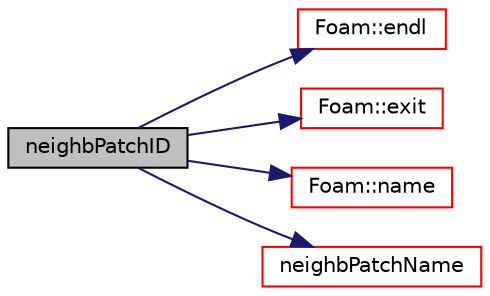 digraph "neighbPatchID"
{
  bgcolor="transparent";
  edge [fontname="Helvetica",fontsize="10",labelfontname="Helvetica",labelfontsize="10"];
  node [fontname="Helvetica",fontsize="10",shape=record];
  rankdir="LR";
  Node776 [label="neighbPatchID",height=0.2,width=0.4,color="black", fillcolor="grey75", style="filled", fontcolor="black"];
  Node776 -> Node777 [color="midnightblue",fontsize="10",style="solid",fontname="Helvetica"];
  Node777 [label="Foam::endl",height=0.2,width=0.4,color="red",URL="$a21851.html#a2db8fe02a0d3909e9351bb4275b23ce4",tooltip="Add newline and flush stream. "];
  Node776 -> Node779 [color="midnightblue",fontsize="10",style="solid",fontname="Helvetica"];
  Node779 [label="Foam::exit",height=0.2,width=0.4,color="red",URL="$a21851.html#a06ca7250d8e89caf05243ec094843642"];
  Node776 -> Node826 [color="midnightblue",fontsize="10",style="solid",fontname="Helvetica"];
  Node826 [label="Foam::name",height=0.2,width=0.4,color="red",URL="$a21851.html#adcb0df2bd4953cb6bb390272d8263c3a",tooltip="Return a string representation of a complex. "];
  Node776 -> Node829 [color="midnightblue",fontsize="10",style="solid",fontname="Helvetica"];
  Node829 [label="neighbPatchName",height=0.2,width=0.4,color="red",URL="$a26077.html#a1ead4b5b090c3b93bd27d242080dce76",tooltip="Neighbour patch name. "];
}
